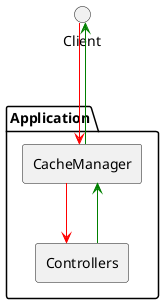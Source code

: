 @startuml in_memory_caching

hide empty members

skinparam linetype ortho

() Client

package Application {
    rectangle CacheManager
    rectangle Controllers
}

Client --[#red]-> CacheManager
CacheManager -[#red]-> Controllers
Controllers -[#green]-> CacheManager
CacheManager --[#green]-> Client

@enduml